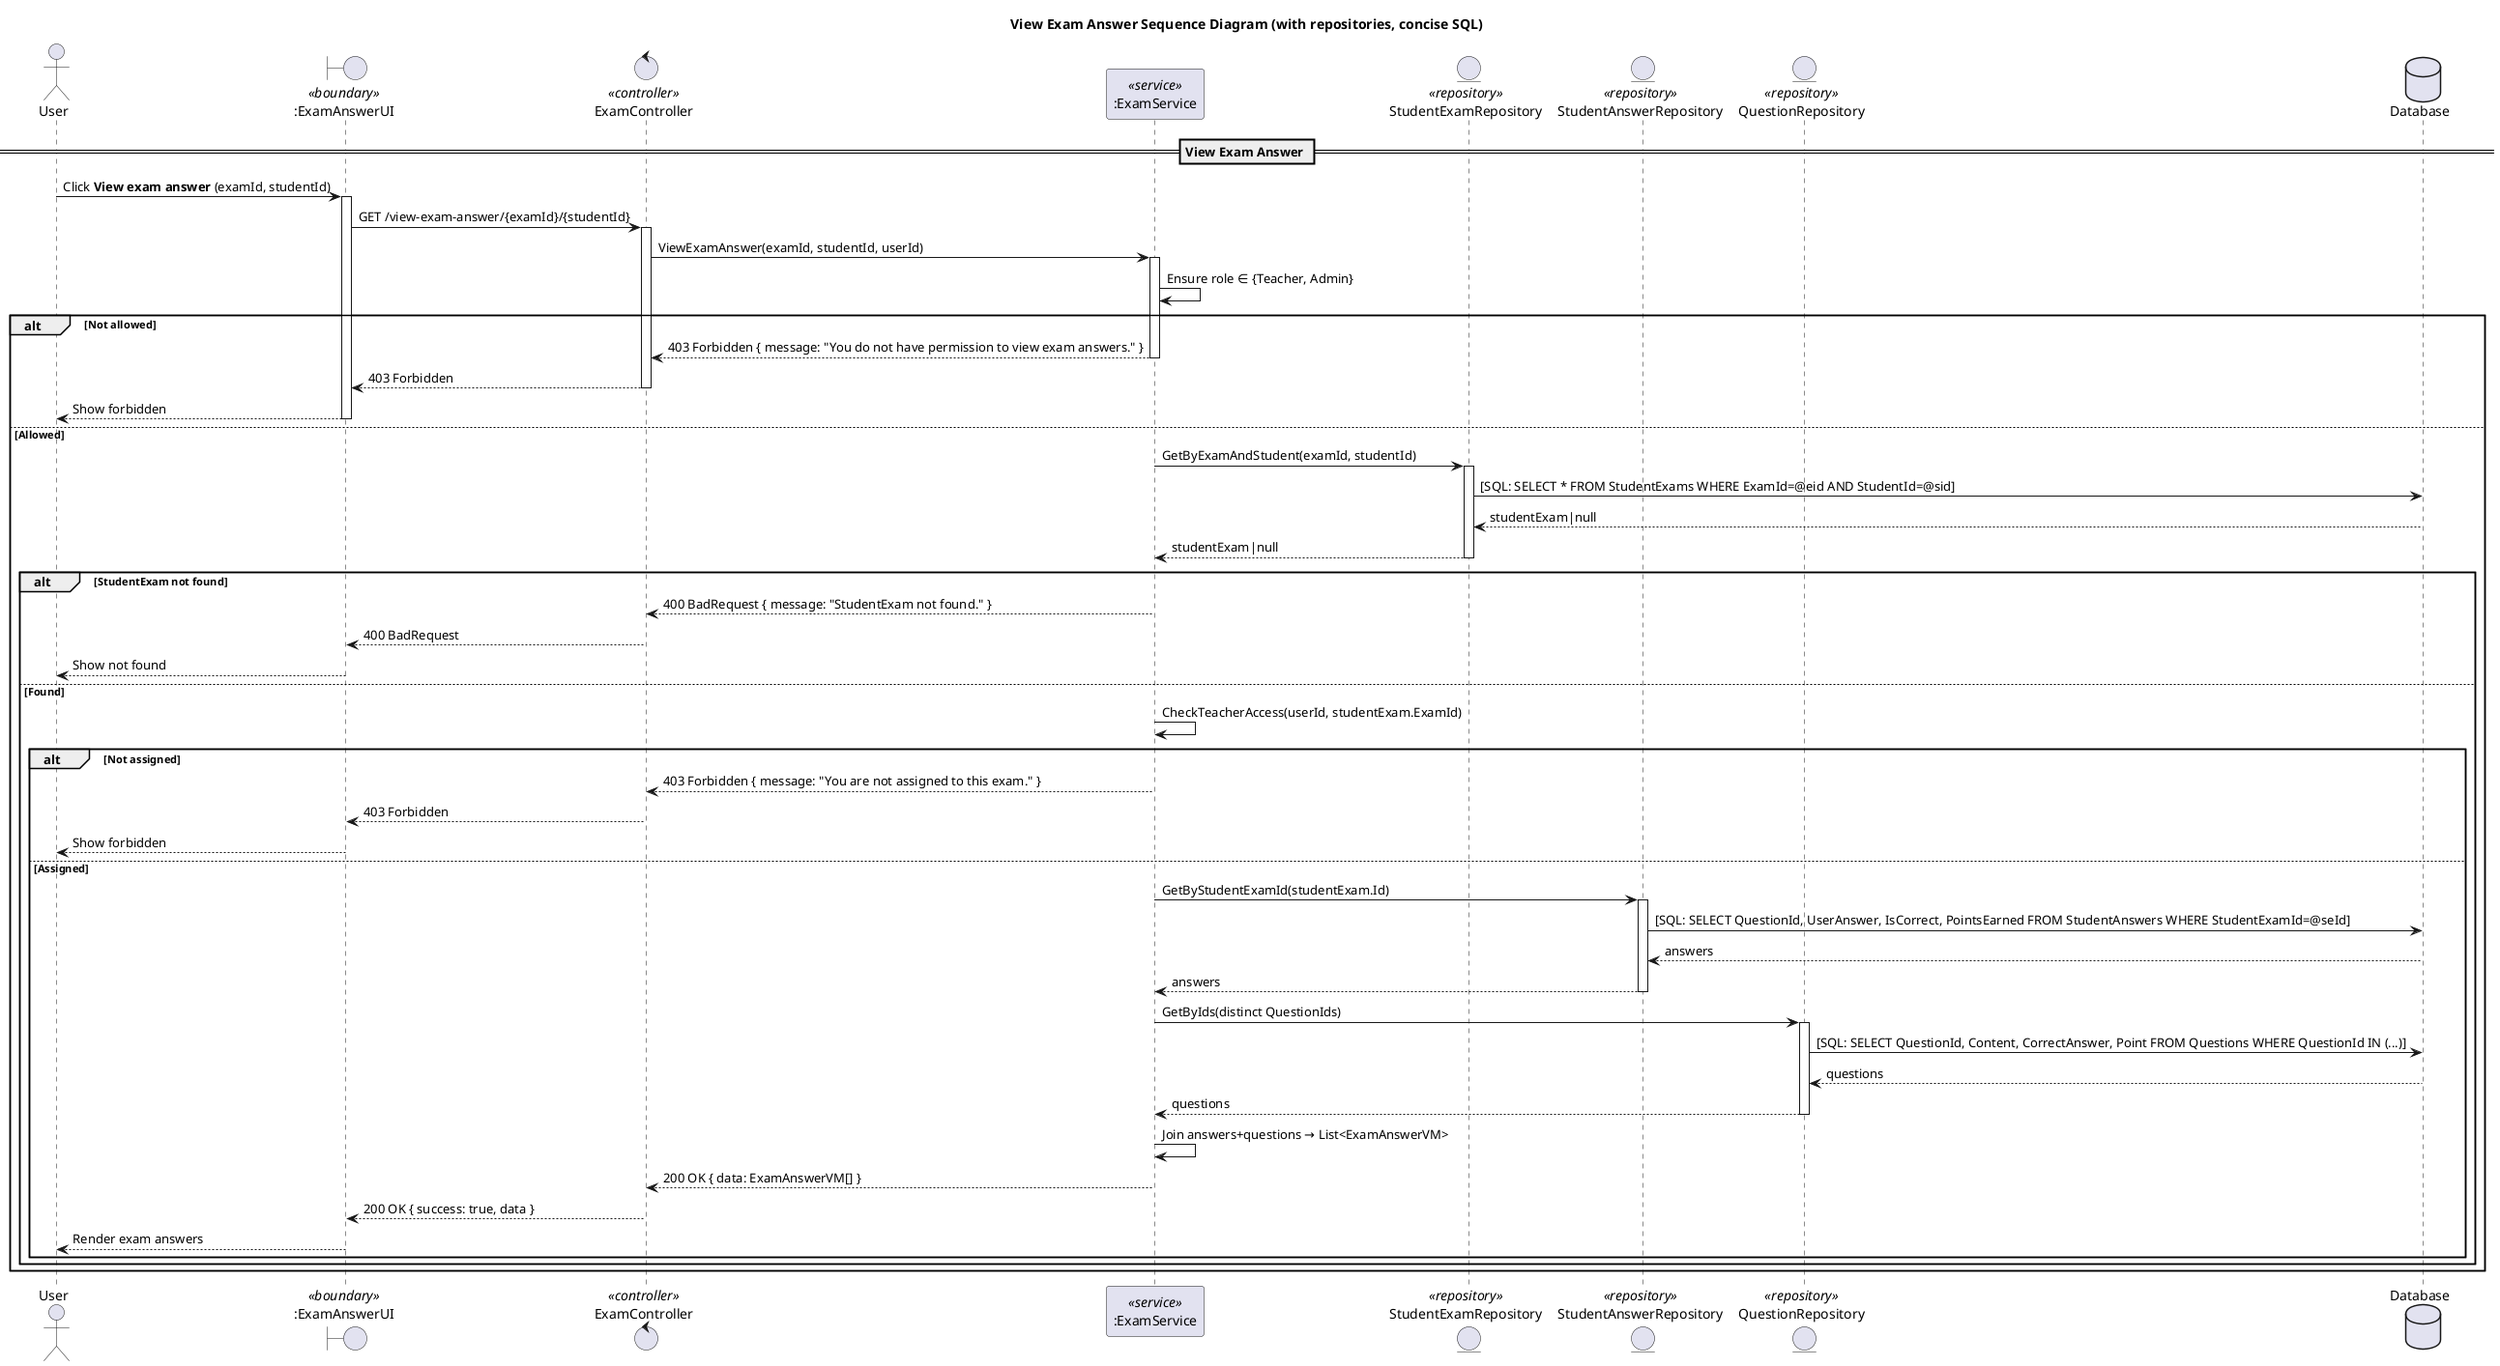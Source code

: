@startuml
title View Exam Answer Sequence Diagram (with repositories, concise SQL)

actor "User" as Client
boundary ":ExamAnswerUI" as UI <<boundary>>
control "ExamController" as Controller <<controller>>
participant ":ExamService" as Service <<service>>


entity "StudentExamRepository" as StuExamRepo <<repository>>
entity "StudentAnswerRepository" as AnswerRepo <<repository>>
entity "QuestionRepository" as QRepo <<repository>>

database "Database" as DB

== View Exam Answer ==

Client -> UI: Click **View exam answer** (examId, studentId)
activate UI
UI -> Controller: GET /view-exam-answer/{examId}/{studentId}
activate Controller
Controller -> Service: ViewExamAnswer(examId, studentId, userId)
activate Service

' --- Authorization (Teacher/Admin only) ---
Service -> Service: Ensure role ∈ {Teacher, Admin}
alt Not allowed
  Service --> Controller: 403 Forbidden { message: "You do not have permission to view exam answers." }
  deactivate Service
  Controller --> UI: 403 Forbidden
  deactivate Controller
  UI --> Client: Show forbidden
  deactivate UI
else Allowed
  ' --- Load StudentExam (must exist) ---
  Service -> StuExamRepo: GetByExamAndStudent(examId, studentId)
  activate StuExamRepo
  StuExamRepo -> DB: [SQL: SELECT * FROM StudentExams WHERE ExamId=@eid AND StudentId=@sid]
  DB --> StuExamRepo: studentExam|null
  StuExamRepo --> Service: studentExam|null
  deactivate StuExamRepo

  alt StudentExam not found
    Service --> Controller: 400 BadRequest { message: "StudentExam not found." }
    deactivate Service
    Controller --> UI: 400 BadRequest
    deactivate Controller
    UI --> Client: Show not found
    deactivate UI
  else Found
    ' --- Optional: verify teacher is assigned to this exam ---
    Service -> Service: CheckTeacherAccess(userId, studentExam.ExamId)
    alt Not assigned
      Service --> Controller: 403 Forbidden { message: "You are not assigned to this exam." }
      deactivate Service
      Controller --> UI: 403 Forbidden
      deactivate Controller
      UI --> Client: Show forbidden
      deactivate UI
    else Assigned
      ' --- Get student's answers & related questions (single batched fetches) ---
      Service -> AnswerRepo: GetByStudentExamId(studentExam.Id)
      activate AnswerRepo
      AnswerRepo -> DB: [SQL: SELECT QuestionId, UserAnswer, IsCorrect, PointsEarned FROM StudentAnswers WHERE StudentExamId=@seId]
      DB --> AnswerRepo: answers
      AnswerRepo --> Service: answers
      deactivate AnswerRepo

      Service -> QRepo: GetByIds(distinct QuestionIds)
      activate QRepo
      QRepo -> DB: [SQL: SELECT QuestionId, Content, CorrectAnswer, Point FROM Questions WHERE QuestionId IN (...)]
      DB --> QRepo: questions
      QRepo --> Service: questions
      deactivate QRepo

      ' --- Map to VMs ---
      Service -> Service: Join answers+questions → List<ExamAnswerVM>
      Service --> Controller: 200 OK { data: ExamAnswerVM[] }
      deactivate Service
      Controller --> UI: 200 OK { success: true, data }
      deactivate Controller
      UI --> Client: Render exam answers
      deactivate UI
    end alt
  end alt
end alt
@enduml

